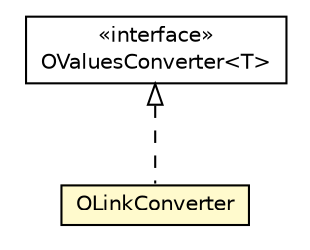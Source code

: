#!/usr/local/bin/dot
#
# Class diagram 
# Generated by UMLGraph version R5_6-24-gf6e263 (http://www.umlgraph.org/)
#

digraph G {
	edge [fontname="Helvetica",fontsize=10,labelfontname="Helvetica",labelfontsize=10];
	node [fontname="Helvetica",fontsize=10,shape=plaintext];
	nodesep=0.25;
	ranksep=0.5;
	// com.orientechnologies.orient.core.db.tool.importer.OLinkConverter
	c4330966 [label=<<table title="com.orientechnologies.orient.core.db.tool.importer.OLinkConverter" border="0" cellborder="1" cellspacing="0" cellpadding="2" port="p" bgcolor="lemonChiffon" href="./OLinkConverter.html">
		<tr><td><table border="0" cellspacing="0" cellpadding="1">
<tr><td align="center" balign="center"> OLinkConverter </td></tr>
		</table></td></tr>
		</table>>, URL="./OLinkConverter.html", fontname="Helvetica", fontcolor="black", fontsize=10.0];
	// com.orientechnologies.orient.core.db.tool.importer.OValuesConverter<T>
	c4330972 [label=<<table title="com.orientechnologies.orient.core.db.tool.importer.OValuesConverter" border="0" cellborder="1" cellspacing="0" cellpadding="2" port="p" href="./OValuesConverter.html">
		<tr><td><table border="0" cellspacing="0" cellpadding="1">
<tr><td align="center" balign="center"> &#171;interface&#187; </td></tr>
<tr><td align="center" balign="center"> OValuesConverter&lt;T&gt; </td></tr>
		</table></td></tr>
		</table>>, URL="./OValuesConverter.html", fontname="Helvetica", fontcolor="black", fontsize=10.0];
	//com.orientechnologies.orient.core.db.tool.importer.OLinkConverter implements com.orientechnologies.orient.core.db.tool.importer.OValuesConverter<T>
	c4330972:p -> c4330966:p [dir=back,arrowtail=empty,style=dashed];
}

